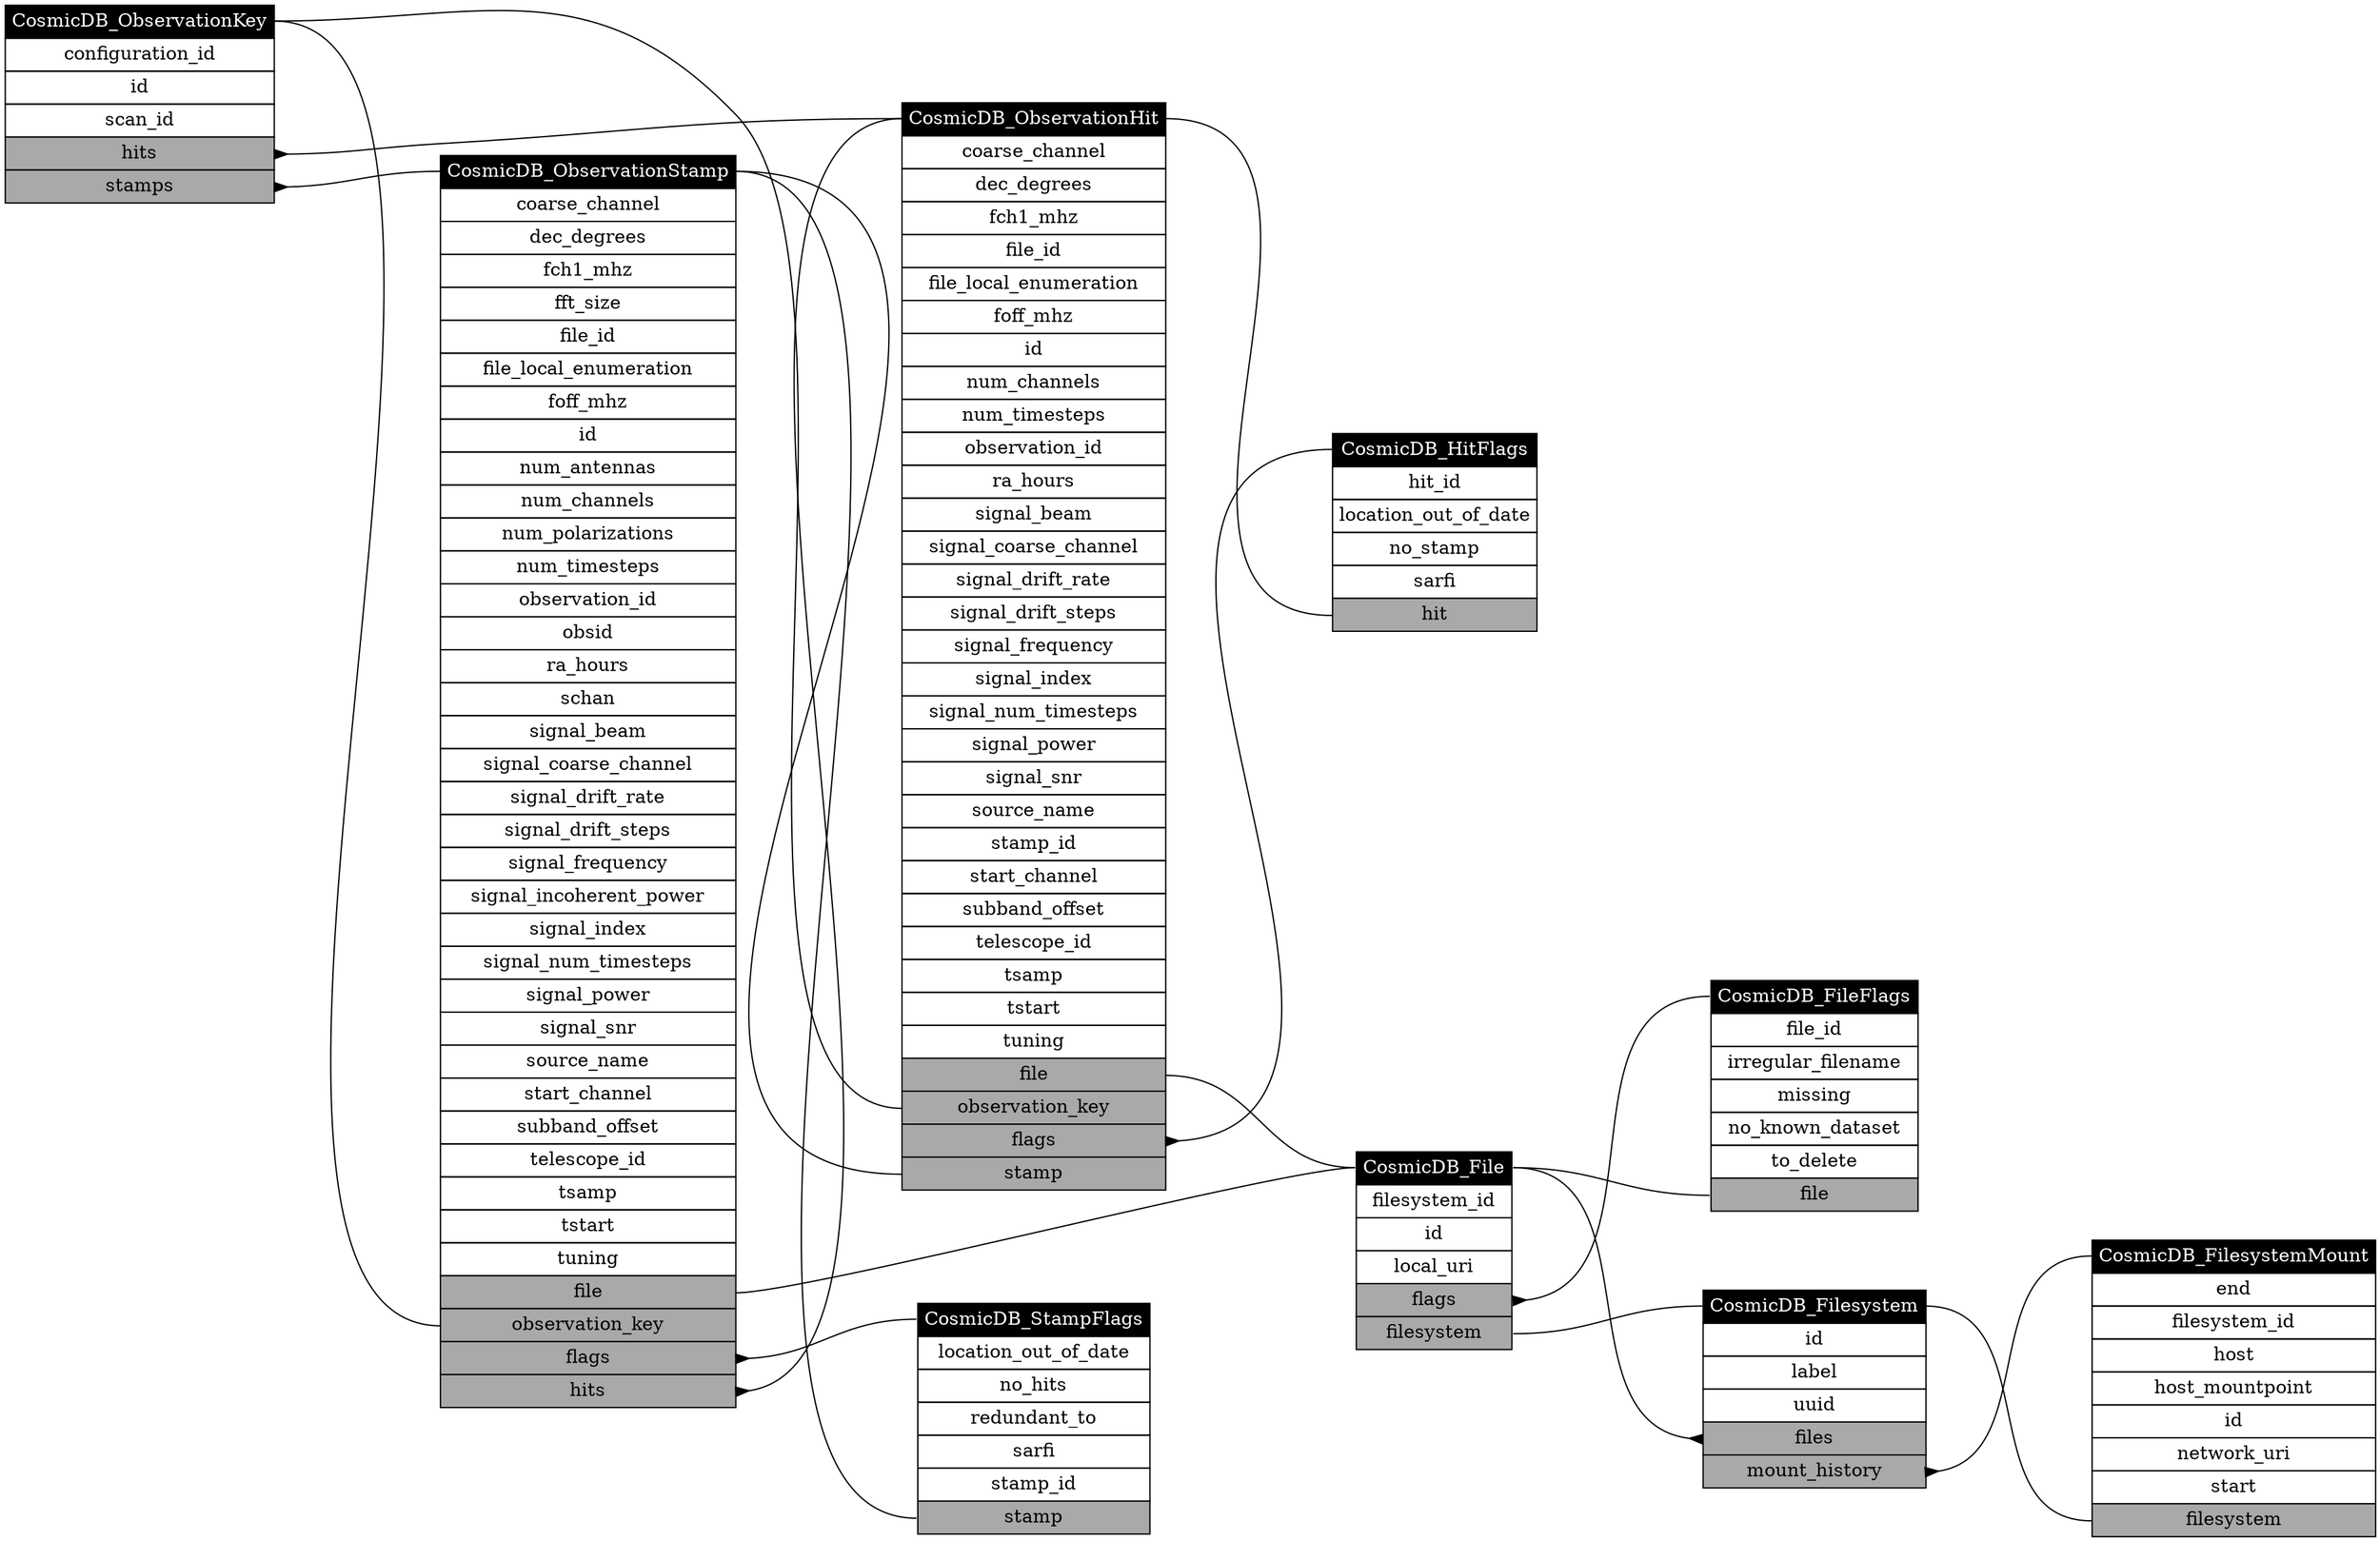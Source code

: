 digraph CosmicDB_Storage {
layout=dot;
rankdir=LR;
ranksep="1.75";
CosmicDB_ObservationKey [label=<<table border="0" cellborder="1" cellspacing="0" cellpadding="4">
	<tr><td bgcolor="black" port="class"><font color="white">CosmicDB_ObservationKey</font></td></tr>
	<tr><td>configuration_id</td></tr>
	<tr><td>id</td></tr>
	<tr><td>scan_id</td></tr>
	<tr><td bgcolor="darkgrey" port="hits">hits</td></tr>
	<tr><td bgcolor="darkgrey" port="stamps">stamps</td></tr>
</table>>, shape=plain];
CosmicDB_Filesystem [label=<<table border="0" cellborder="1" cellspacing="0" cellpadding="4">
	<tr><td bgcolor="black" port="class"><font color="white">CosmicDB_Filesystem</font></td></tr>
	<tr><td>id</td></tr>
	<tr><td>label</td></tr>
	<tr><td>uuid</td></tr>
	<tr><td bgcolor="darkgrey" port="files">files</td></tr>
	<tr><td bgcolor="darkgrey" port="mount_history">mount_history</td></tr>
</table>>, shape=plain];
CosmicDB_FilesystemMount [label=<<table border="0" cellborder="1" cellspacing="0" cellpadding="4">
	<tr><td bgcolor="black" port="class"><font color="white">CosmicDB_FilesystemMount</font></td></tr>
	<tr><td>end</td></tr>
	<tr><td>filesystem_id</td></tr>
	<tr><td>host</td></tr>
	<tr><td>host_mountpoint</td></tr>
	<tr><td>id</td></tr>
	<tr><td>network_uri</td></tr>
	<tr><td>start</td></tr>
	<tr><td bgcolor="darkgrey" port="filesystem">filesystem</td></tr>
</table>>, shape=plain];
CosmicDB_File [label=<<table border="0" cellborder="1" cellspacing="0" cellpadding="4">
	<tr><td bgcolor="black" port="class"><font color="white">CosmicDB_File</font></td></tr>
	<tr><td>filesystem_id</td></tr>
	<tr><td>id</td></tr>
	<tr><td>local_uri</td></tr>
	<tr><td bgcolor="darkgrey" port="flags">flags</td></tr>
	<tr><td bgcolor="darkgrey" port="filesystem">filesystem</td></tr>
</table>>, shape=plain];
CosmicDB_FileFlags [label=<<table border="0" cellborder="1" cellspacing="0" cellpadding="4">
	<tr><td bgcolor="black" port="class"><font color="white">CosmicDB_FileFlags</font></td></tr>
	<tr><td>file_id</td></tr>
	<tr><td>irregular_filename</td></tr>
	<tr><td>missing</td></tr>
	<tr><td>no_known_dataset</td></tr>
	<tr><td>to_delete</td></tr>
	<tr><td bgcolor="darkgrey" port="file">file</td></tr>
</table>>, shape=plain];
CosmicDB_ObservationStamp [label=<<table border="0" cellborder="1" cellspacing="0" cellpadding="4">
	<tr><td bgcolor="black" port="class"><font color="white">CosmicDB_ObservationStamp</font></td></tr>
	<tr><td>coarse_channel</td></tr>
	<tr><td>dec_degrees</td></tr>
	<tr><td>fch1_mhz</td></tr>
	<tr><td>fft_size</td></tr>
	<tr><td>file_id</td></tr>
	<tr><td>file_local_enumeration</td></tr>
	<tr><td>foff_mhz</td></tr>
	<tr><td>id</td></tr>
	<tr><td>num_antennas</td></tr>
	<tr><td>num_channels</td></tr>
	<tr><td>num_polarizations</td></tr>
	<tr><td>num_timesteps</td></tr>
	<tr><td>observation_id</td></tr>
	<tr><td>obsid</td></tr>
	<tr><td>ra_hours</td></tr>
	<tr><td>schan</td></tr>
	<tr><td>signal_beam</td></tr>
	<tr><td>signal_coarse_channel</td></tr>
	<tr><td>signal_drift_rate</td></tr>
	<tr><td>signal_drift_steps</td></tr>
	<tr><td>signal_frequency</td></tr>
	<tr><td>signal_incoherent_power</td></tr>
	<tr><td>signal_index</td></tr>
	<tr><td>signal_num_timesteps</td></tr>
	<tr><td>signal_power</td></tr>
	<tr><td>signal_snr</td></tr>
	<tr><td>source_name</td></tr>
	<tr><td>start_channel</td></tr>
	<tr><td>subband_offset</td></tr>
	<tr><td>telescope_id</td></tr>
	<tr><td>tsamp</td></tr>
	<tr><td>tstart</td></tr>
	<tr><td>tuning</td></tr>
	<tr><td bgcolor="darkgrey" port="file">file</td></tr>
	<tr><td bgcolor="darkgrey" port="observation_key">observation_key</td></tr>
	<tr><td bgcolor="darkgrey" port="flags">flags</td></tr>
	<tr><td bgcolor="darkgrey" port="hits">hits</td></tr>
</table>>, shape=plain];
CosmicDB_ObservationHit [label=<<table border="0" cellborder="1" cellspacing="0" cellpadding="4">
	<tr><td bgcolor="black" port="class"><font color="white">CosmicDB_ObservationHit</font></td></tr>
	<tr><td>coarse_channel</td></tr>
	<tr><td>dec_degrees</td></tr>
	<tr><td>fch1_mhz</td></tr>
	<tr><td>file_id</td></tr>
	<tr><td>file_local_enumeration</td></tr>
	<tr><td>foff_mhz</td></tr>
	<tr><td>id</td></tr>
	<tr><td>num_channels</td></tr>
	<tr><td>num_timesteps</td></tr>
	<tr><td>observation_id</td></tr>
	<tr><td>ra_hours</td></tr>
	<tr><td>signal_beam</td></tr>
	<tr><td>signal_coarse_channel</td></tr>
	<tr><td>signal_drift_rate</td></tr>
	<tr><td>signal_drift_steps</td></tr>
	<tr><td>signal_frequency</td></tr>
	<tr><td>signal_index</td></tr>
	<tr><td>signal_num_timesteps</td></tr>
	<tr><td>signal_power</td></tr>
	<tr><td>signal_snr</td></tr>
	<tr><td>source_name</td></tr>
	<tr><td>stamp_id</td></tr>
	<tr><td>start_channel</td></tr>
	<tr><td>subband_offset</td></tr>
	<tr><td>telescope_id</td></tr>
	<tr><td>tsamp</td></tr>
	<tr><td>tstart</td></tr>
	<tr><td>tuning</td></tr>
	<tr><td bgcolor="darkgrey" port="file">file</td></tr>
	<tr><td bgcolor="darkgrey" port="observation_key">observation_key</td></tr>
	<tr><td bgcolor="darkgrey" port="flags">flags</td></tr>
	<tr><td bgcolor="darkgrey" port="stamp">stamp</td></tr>
</table>>, shape=plain];
CosmicDB_HitFlags [label=<<table border="0" cellborder="1" cellspacing="0" cellpadding="4">
	<tr><td bgcolor="black" port="class"><font color="white">CosmicDB_HitFlags</font></td></tr>
	<tr><td>hit_id</td></tr>
	<tr><td>location_out_of_date</td></tr>
	<tr><td>no_stamp</td></tr>
	<tr><td>sarfi</td></tr>
	<tr><td bgcolor="darkgrey" port="hit">hit</td></tr>
</table>>, shape=plain];
CosmicDB_StampFlags [label=<<table border="0" cellborder="1" cellspacing="0" cellpadding="4">
	<tr><td bgcolor="black" port="class"><font color="white">CosmicDB_StampFlags</font></td></tr>
	<tr><td>location_out_of_date</td></tr>
	<tr><td>no_hits</td></tr>
	<tr><td>redundant_to</td></tr>
	<tr><td>sarfi</td></tr>
	<tr><td>stamp_id</td></tr>
	<tr><td bgcolor="darkgrey" port="stamp">stamp</td></tr>
</table>>, shape=plain];
CosmicDB_ObservationKey:hits -> CosmicDB_ObservationHit:class  [arrowhead=none, arrowtail=inv, dir=both];
CosmicDB_ObservationKey:stamps -> CosmicDB_ObservationStamp:class  [arrowhead=none, arrowtail=inv, dir=both];
CosmicDB_Filesystem:files -> CosmicDB_File:class  [arrowhead=none, arrowtail=inv, dir=both];
CosmicDB_Filesystem:mount_history -> CosmicDB_FilesystemMount:class  [arrowhead=none, arrowtail=inv, dir=both];
CosmicDB_FilesystemMount:filesystem -> CosmicDB_Filesystem:class  [arrowhead=none, arrowtail=none, dir=both];
CosmicDB_File:flags -> CosmicDB_FileFlags:class  [arrowhead=none, arrowtail=inv, dir=both];
CosmicDB_File:filesystem -> CosmicDB_Filesystem:class  [arrowhead=none, arrowtail=none, dir=both];
CosmicDB_FileFlags:file -> CosmicDB_File:class  [arrowhead=none, arrowtail=none, dir=both];
CosmicDB_ObservationStamp:file -> CosmicDB_File:class  [arrowhead=none, arrowtail=none, dir=both];
CosmicDB_ObservationStamp:observation_key -> CosmicDB_ObservationKey:class  [arrowhead=none, arrowtail=none, dir=both];
CosmicDB_ObservationStamp:flags -> CosmicDB_StampFlags:class  [arrowhead=none, arrowtail=inv, dir=both];
CosmicDB_ObservationStamp:hits -> CosmicDB_ObservationHit:class  [arrowhead=none, arrowtail=inv, dir=both];
CosmicDB_ObservationHit:file -> CosmicDB_File:class  [arrowhead=none, arrowtail=none, dir=both];
CosmicDB_ObservationHit:observation_key -> CosmicDB_ObservationKey:class  [arrowhead=none, arrowtail=none, dir=both];
CosmicDB_ObservationHit:flags -> CosmicDB_HitFlags:class  [arrowhead=none, arrowtail=inv, dir=both];
CosmicDB_ObservationHit:stamp -> CosmicDB_ObservationStamp:class  [arrowhead=none, arrowtail=none, dir=both];
CosmicDB_HitFlags:hit -> CosmicDB_ObservationHit:class  [arrowhead=none, arrowtail=none, dir=both];
CosmicDB_StampFlags:stamp -> CosmicDB_ObservationStamp:class  [arrowhead=none, arrowtail=none, dir=both];
}
